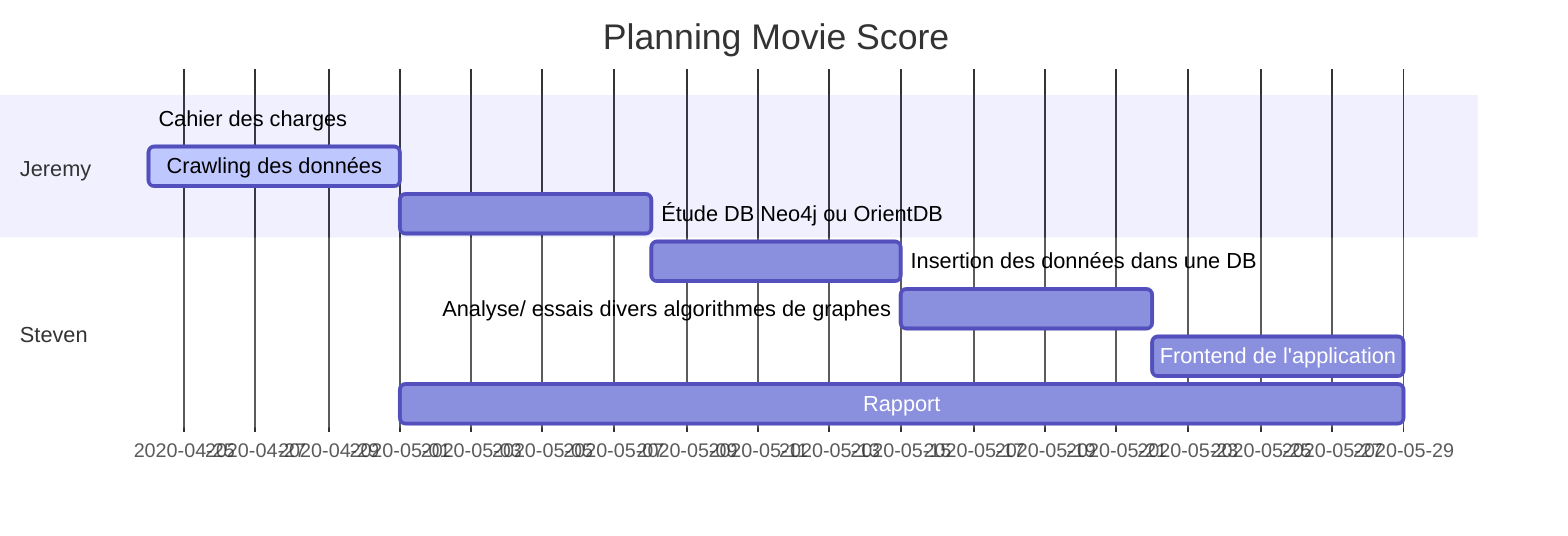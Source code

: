 gantt
dateFormat  DD-MM-YYYY
title Planning Movie Score

section Jeremy
Cahier des charges        :done,    a1, 24-04-2020,24-04-2020
Crawling des données      :active,  a2, 24-04-2020, 1w
Étude DB Neo4j ou OrientDB :         a3, after a2, 1w

section Steven
Insertion des données dans une DB :         a4, after a3, 1w
Analyse/ essais divers algorithmes de graphes :         a5, after a4, 1w
Frontend de l'application :         a6, after a5, 1w
Rapport : a7, after a2, 4w